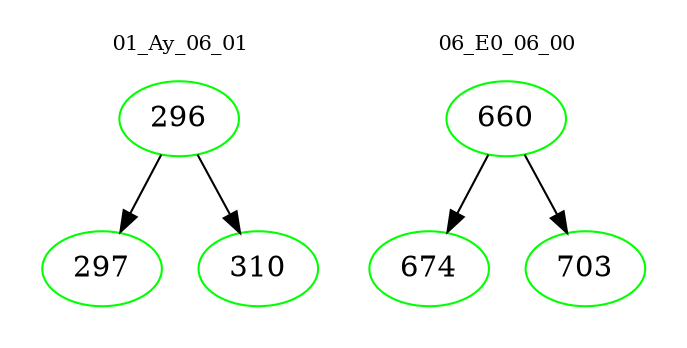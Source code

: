 digraph{
subgraph cluster_0 {
color = white
label = "01_Ay_06_01";
fontsize=10;
T0_296 [label="296", color="green"]
T0_296 -> T0_297 [color="black"]
T0_297 [label="297", color="green"]
T0_296 -> T0_310 [color="black"]
T0_310 [label="310", color="green"]
}
subgraph cluster_1 {
color = white
label = "06_E0_06_00";
fontsize=10;
T1_660 [label="660", color="green"]
T1_660 -> T1_674 [color="black"]
T1_674 [label="674", color="green"]
T1_660 -> T1_703 [color="black"]
T1_703 [label="703", color="green"]
}
}
